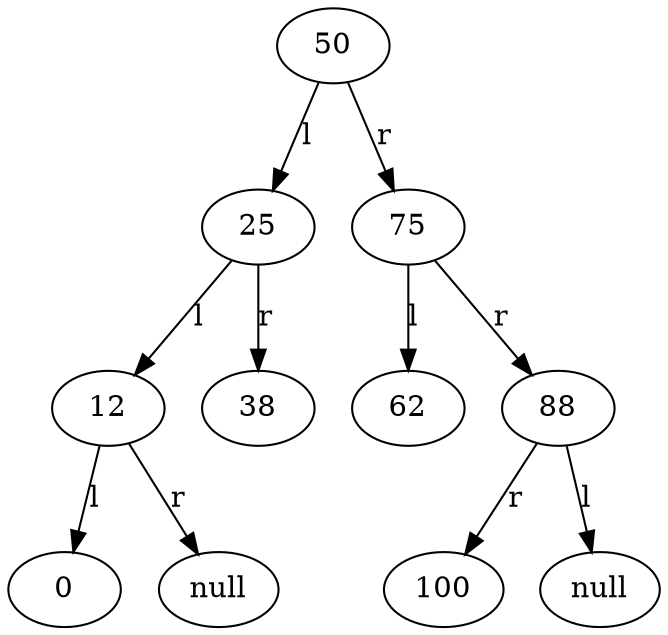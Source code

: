 digraph tree1 {
	//nodes
	50
	25
	75
	12
	38
	62
	88
	0
	100
	right12 [label = "null"]
	left88 [label = "null"]
	
	//edges
	
	50 -> 25 [label="l"]
	50 -> 75 [label="r"]
	
	25 -> 12 [label="l"]
	25 -> 38 [label="r"]
	75 -> 62 [label="l"]
	75 -> 88 [label="r"]
	
	12 -> 0 [label="l"]
	12 -> right12 [label="r"]
	
	88 -> left88 [label="l"]
	88 -> 100 [label="r"]
}